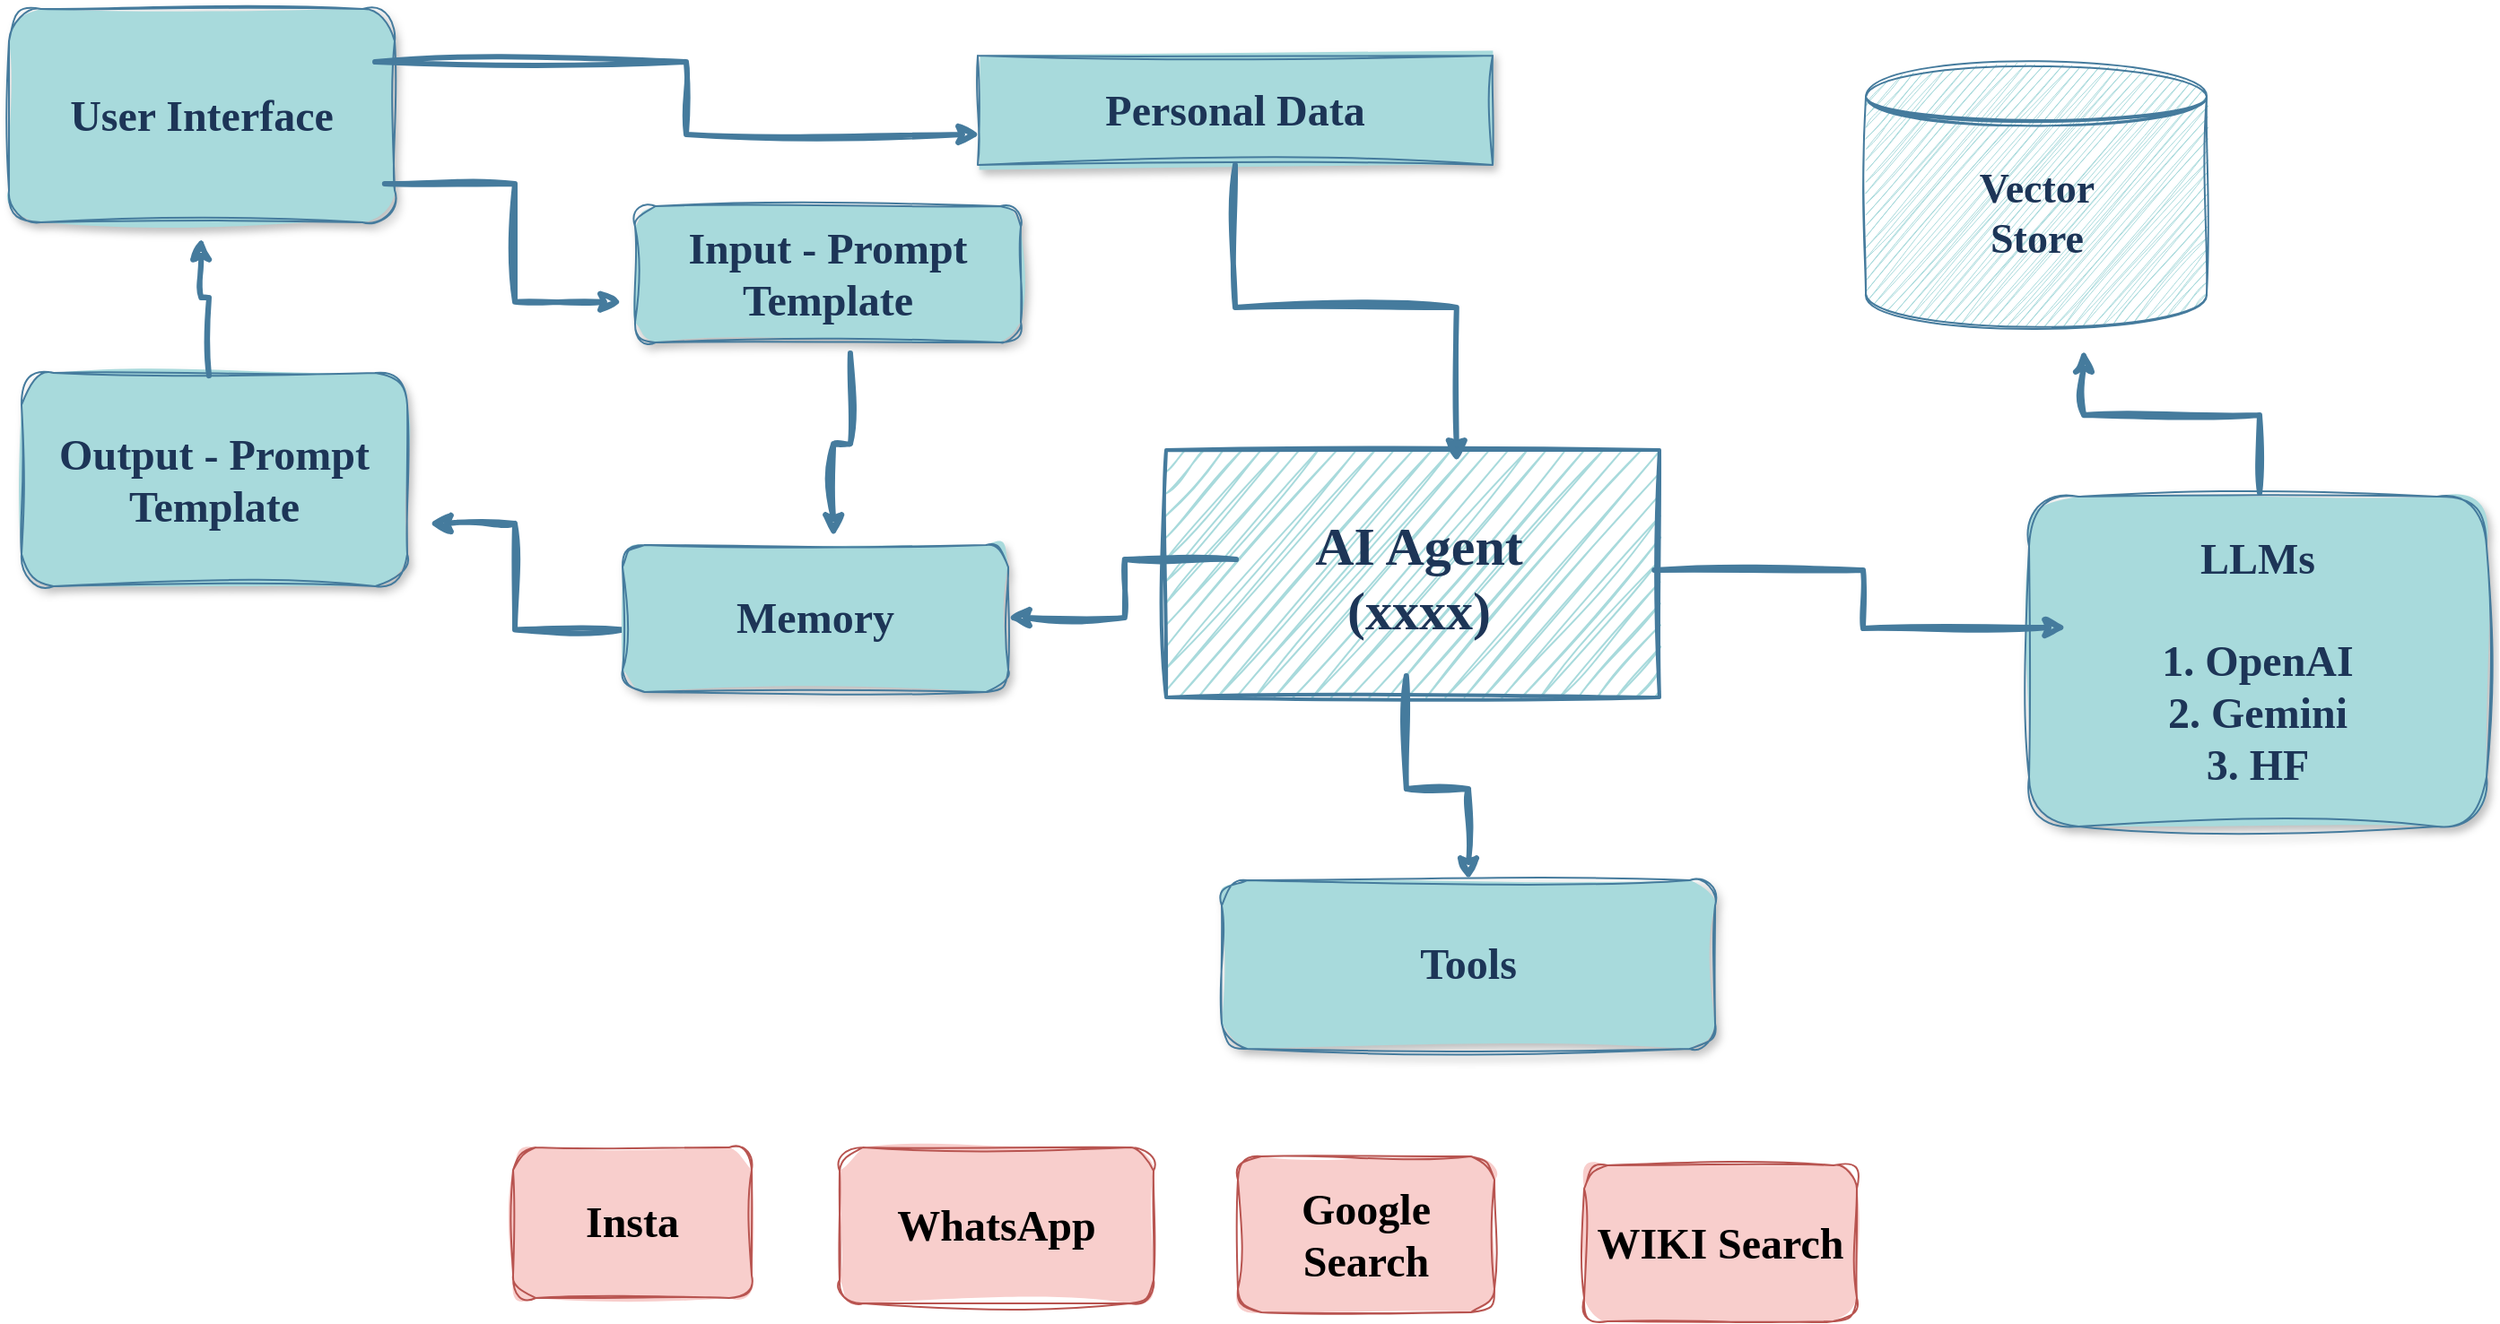 <mxfile version="26.1.1">
  <diagram name="Page-1" id="c7558073-3199-34d8-9f00-42111426c3f3">
    <mxGraphModel dx="2190" dy="1100" grid="0" gridSize="10" guides="0" tooltips="1" connect="0" arrows="0" fold="1" page="1" pageScale="1" pageWidth="850" pageHeight="1100" background="none" math="0" shadow="0" adaptiveColors="auto">
      <root>
        <object label="" id="0">
          <mxCell />
        </object>
        <mxCell id="1" parent="0" />
        <mxCell id="TeiEiH09iCQTftUvuPfI-18" value="" style="group;labelBackgroundColor=none;fontColor=#1D3557;sketch=1;curveFitting=1;jiggle=2;rounded=1;" vertex="1" connectable="0" parent="1">
          <mxGeometry x="736" y="334" width="275" height="138" as="geometry" />
        </mxCell>
        <mxCell id="TeiEiH09iCQTftUvuPfI-15" value="" style="rounded=0;whiteSpace=wrap;html=1;labelBackgroundColor=none;fillColor=#A8DADC;strokeColor=#457B9D;fontColor=#1D3557;glass=0;shadow=0;fontFamily=Helvetica;fillStyle=auto;strokeWidth=2;perimeterSpacing=1;imageAspect=0;fontSize=14;sketch=1;curveFitting=1;jiggle=2;" vertex="1" parent="TeiEiH09iCQTftUvuPfI-18">
          <mxGeometry width="275" height="138" as="geometry" />
        </mxCell>
        <mxCell id="TeiEiH09iCQTftUvuPfI-17" value="&lt;div&gt;AI Agent&lt;/div&gt;&lt;div&gt;(xxxx)&lt;br&gt;&lt;/div&gt;" style="text;html=1;align=center;verticalAlign=middle;whiteSpace=wrap;rounded=0;fontFamily=Comic Sans MS;fontColor=#1D3557;fontSize=30;fontStyle=1;labelBackgroundColor=none;sketch=1;curveFitting=1;jiggle=2;" vertex="1" parent="TeiEiH09iCQTftUvuPfI-18">
          <mxGeometry x="41.8" y="46.407" width="198.0" height="48.85" as="geometry" />
        </mxCell>
        <mxCell id="TeiEiH09iCQTftUvuPfI-22" value="Input - Prompt Template" style="text;html=1;align=center;verticalAlign=middle;whiteSpace=wrap;rounded=1;fontFamily=Comic Sans MS;fontSize=24;fontStyle=1;fillColor=#A8DADC;strokeColor=#457B9D;fillStyle=solid;shadow=1;labelBackgroundColor=none;fontColor=#1D3557;sketch=1;curveFitting=1;jiggle=2;" vertex="1" parent="1">
          <mxGeometry x="440" y="198" width="215" height="76" as="geometry" />
        </mxCell>
        <mxCell id="TeiEiH09iCQTftUvuPfI-23" value="Output - Prompt Template" style="text;html=1;align=center;verticalAlign=middle;whiteSpace=wrap;rounded=1;fontFamily=Comic Sans MS;fontSize=24;fontStyle=1;fillColor=#A8DADC;strokeColor=#457B9D;fillStyle=solid;shadow=1;labelBackgroundColor=none;fontColor=#1D3557;sketch=1;curveFitting=1;jiggle=2;" vertex="1" parent="1">
          <mxGeometry x="98" y="291" width="215" height="119" as="geometry" />
        </mxCell>
        <mxCell id="TeiEiH09iCQTftUvuPfI-24" value="User Interface" style="text;html=1;align=center;verticalAlign=middle;whiteSpace=wrap;rounded=1;fontFamily=Comic Sans MS;fontSize=24;fontStyle=1;fillColor=#A8DADC;strokeColor=#457B9D;fillStyle=solid;shadow=1;labelBackgroundColor=none;fontColor=#1D3557;sketch=1;curveFitting=1;jiggle=2;" vertex="1" parent="1">
          <mxGeometry x="91" y="88" width="215" height="119" as="geometry" />
        </mxCell>
        <object label="" text="Input - Prompt Template" id="TeiEiH09iCQTftUvuPfI-25">
          <mxCell style="edgeStyle=orthogonalEdgeStyle;rounded=0;orthogonalLoop=1;jettySize=auto;html=1;exitX=0.974;exitY=0.819;exitDx=0;exitDy=0;entryX=-0.033;entryY=0.702;entryDx=0;entryDy=0;strokeColor=#457B9D;fontColor=default;fillColor=#A8DADC;strokeWidth=3;labelBackgroundColor=none;entryPerimeter=0;exitPerimeter=0;sketch=1;curveFitting=1;jiggle=2;" edge="1" parent="1" source="TeiEiH09iCQTftUvuPfI-24" target="TeiEiH09iCQTftUvuPfI-22">
            <mxGeometry relative="1" as="geometry">
              <mxPoint x="908" y="384" as="sourcePoint" />
              <mxPoint x="451" y="478" as="targetPoint" />
            </mxGeometry>
          </mxCell>
        </object>
        <object label="" text="Input - Prompt Template" id="TeiEiH09iCQTftUvuPfI-26">
          <mxCell style="edgeStyle=orthogonalEdgeStyle;rounded=0;orthogonalLoop=1;jettySize=auto;html=1;exitX=0.558;exitY=1.079;exitDx=0;exitDy=0;strokeColor=#457B9D;fontColor=default;fillColor=#A8DADC;strokeWidth=3;labelBackgroundColor=none;exitPerimeter=0;entryX=0.547;entryY=-0.055;entryDx=0;entryDy=0;entryPerimeter=0;sketch=1;curveFitting=1;jiggle=2;" edge="1" parent="1" source="TeiEiH09iCQTftUvuPfI-22" target="TeiEiH09iCQTftUvuPfI-39">
            <mxGeometry relative="1" as="geometry">
              <mxPoint x="458" y="537" as="sourcePoint" />
              <mxPoint x="758" y="593" as="targetPoint" />
            </mxGeometry>
          </mxCell>
        </object>
        <object label="" text="Input - Prompt Template" id="TeiEiH09iCQTftUvuPfI-27">
          <mxCell style="edgeStyle=orthogonalEdgeStyle;rounded=0;orthogonalLoop=1;jettySize=auto;html=1;exitX=0.002;exitY=0.576;exitDx=0;exitDy=0;strokeColor=#457B9D;fontColor=default;fillColor=#A8DADC;strokeWidth=3;labelBackgroundColor=none;exitPerimeter=0;entryX=1.056;entryY=0.706;entryDx=0;entryDy=0;entryPerimeter=0;sketch=1;curveFitting=1;jiggle=2;" edge="1" parent="1" source="TeiEiH09iCQTftUvuPfI-39" target="TeiEiH09iCQTftUvuPfI-23">
            <mxGeometry relative="1" as="geometry">
              <mxPoint x="453" y="691" as="sourcePoint" />
              <mxPoint x="639" y="787" as="targetPoint" />
            </mxGeometry>
          </mxCell>
        </object>
        <object label="" text="Input - Prompt Template" id="TeiEiH09iCQTftUvuPfI-30">
          <mxCell style="edgeStyle=orthogonalEdgeStyle;rounded=0;orthogonalLoop=1;jettySize=auto;html=1;exitX=0.486;exitY=0.013;exitDx=0;exitDy=0;strokeColor=#457B9D;fontColor=default;fillColor=#A8DADC;strokeWidth=3;labelBackgroundColor=none;exitPerimeter=0;entryX=0.498;entryY=1.071;entryDx=0;entryDy=0;entryPerimeter=0;sketch=1;curveFitting=1;jiggle=2;" edge="1" parent="1" source="TeiEiH09iCQTftUvuPfI-23" target="TeiEiH09iCQTftUvuPfI-24">
            <mxGeometry relative="1" as="geometry">
              <mxPoint x="280" y="154" as="sourcePoint" />
              <mxPoint x="545" y="910" as="targetPoint" />
            </mxGeometry>
          </mxCell>
        </object>
        <mxCell id="TeiEiH09iCQTftUvuPfI-31" value="&lt;div&gt;LLMs&lt;/div&gt;&lt;div&gt;&lt;br&gt;&lt;/div&gt;&lt;div&gt;1. OpenAI&lt;/div&gt;&lt;div&gt;2. Gemini&lt;/div&gt;&lt;div&gt;3. HF&lt;br&gt;&lt;/div&gt;" style="text;html=1;align=center;verticalAlign=middle;whiteSpace=wrap;rounded=1;fontFamily=Comic Sans MS;fontSize=24;fontStyle=1;fillColor=#A8DADC;strokeColor=#457B9D;fillStyle=solid;shadow=1;labelBackgroundColor=none;fontColor=#1D3557;sketch=1;curveFitting=1;jiggle=2;" vertex="1" parent="1">
          <mxGeometry x="1217" y="360" width="255" height="184" as="geometry" />
        </mxCell>
        <mxCell id="TeiEiH09iCQTftUvuPfI-32" value="Personal Data" style="text;html=1;align=center;verticalAlign=middle;whiteSpace=wrap;rounded=0;fontFamily=Comic Sans MS;fontSize=24;fontStyle=1;fillColor=#A8DADC;strokeColor=#457B9D;fillStyle=solid;shadow=1;labelBackgroundColor=none;fontColor=#1D3557;sketch=1;curveFitting=1;jiggle=2;" vertex="1" parent="1">
          <mxGeometry x="631" y="114" width="287" height="61" as="geometry" />
        </mxCell>
        <object label="" text="Input - Prompt Template" id="TeiEiH09iCQTftUvuPfI-34">
          <mxCell style="edgeStyle=orthogonalEdgeStyle;rounded=0;orthogonalLoop=1;jettySize=auto;html=1;entryX=0.005;entryY=0.721;entryDx=0;entryDy=0;strokeColor=#457B9D;fontColor=default;fillColor=#A8DADC;strokeWidth=3;labelBackgroundColor=none;entryPerimeter=0;sketch=1;curveFitting=1;jiggle=2;exitX=0.949;exitY=0.248;exitDx=0;exitDy=0;exitPerimeter=0;" edge="1" parent="1" source="TeiEiH09iCQTftUvuPfI-24" target="TeiEiH09iCQTftUvuPfI-32">
            <mxGeometry relative="1" as="geometry">
              <mxPoint x="280" y="154" as="sourcePoint" />
              <mxPoint x="375" y="218" as="targetPoint" />
            </mxGeometry>
          </mxCell>
        </object>
        <object label="" text="Input - Prompt Template" id="TeiEiH09iCQTftUvuPfI-35">
          <mxCell style="edgeStyle=orthogonalEdgeStyle;rounded=0;orthogonalLoop=1;jettySize=auto;html=1;entryX=0.588;entryY=0.057;entryDx=0;entryDy=0;strokeColor=#457B9D;fontColor=default;fillColor=#A8DADC;strokeWidth=3;labelBackgroundColor=none;entryPerimeter=0;sketch=1;curveFitting=1;jiggle=2;" edge="1" parent="1" source="TeiEiH09iCQTftUvuPfI-32" target="TeiEiH09iCQTftUvuPfI-15">
            <mxGeometry relative="1" as="geometry">
              <mxPoint x="818" y="710" as="sourcePoint" />
              <mxPoint x="1195" y="703" as="targetPoint" />
            </mxGeometry>
          </mxCell>
        </object>
        <object label="" text="Input - Prompt Template" id="TeiEiH09iCQTftUvuPfI-36">
          <mxCell style="edgeStyle=orthogonalEdgeStyle;rounded=0;orthogonalLoop=1;jettySize=auto;html=1;exitX=0.986;exitY=0.486;exitDx=0;exitDy=0;strokeColor=#457B9D;fontColor=default;fillColor=#A8DADC;strokeWidth=3;labelBackgroundColor=none;exitPerimeter=0;sketch=1;curveFitting=1;jiggle=2;" edge="1" parent="1" source="TeiEiH09iCQTftUvuPfI-15">
            <mxGeometry relative="1" as="geometry">
              <mxPoint x="1003" y="387" as="sourcePoint" />
              <mxPoint x="1238" y="433" as="targetPoint" />
            </mxGeometry>
          </mxCell>
        </object>
        <mxCell id="TeiEiH09iCQTftUvuPfI-38" value="" style="group;rounded=0;labelBackgroundColor=none;fontColor=#1D3557;sketch=1;curveFitting=1;jiggle=2;" vertex="1" connectable="0" parent="1">
          <mxGeometry x="1126" y="118" width="190" height="151" as="geometry" />
        </mxCell>
        <mxCell id="TeiEiH09iCQTftUvuPfI-33" value="" style="shape=datastore;whiteSpace=wrap;html=1;hachureGap=4;strokeColor=#457B9D;fontFamily=Architects Daughter;fontSource=https%3A%2F%2Ffonts.googleapis.com%2Fcss%3Ffamily%3DArchitects%2BDaughter;fontColor=#1D3557;fillColor=#A8DADC;labelBackgroundColor=none;sketch=1;curveFitting=1;jiggle=2;rounded=0;" vertex="1" parent="TeiEiH09iCQTftUvuPfI-38">
          <mxGeometry width="190" height="148" as="geometry" />
        </mxCell>
        <mxCell id="TeiEiH09iCQTftUvuPfI-37" value="Vector Store" style="text;html=1;align=center;verticalAlign=middle;whiteSpace=wrap;rounded=0;fontFamily=Comic Sans MS;strokeColor=none;fontSize=23;fontStyle=1;labelBackgroundColor=none;fontColor=#1D3557;sketch=1;curveFitting=1;jiggle=2;" vertex="1" parent="TeiEiH09iCQTftUvuPfI-38">
          <mxGeometry x="40" y="16" width="111" height="135" as="geometry" />
        </mxCell>
        <mxCell id="TeiEiH09iCQTftUvuPfI-39" value="Memory" style="text;html=1;align=center;verticalAlign=middle;whiteSpace=wrap;rounded=1;fontFamily=Comic Sans MS;fontSize=24;fontStyle=1;fillColor=#A8DADC;strokeColor=#457B9D;fillStyle=solid;shadow=1;labelBackgroundColor=none;fontColor=#1D3557;sketch=1;curveFitting=1;jiggle=2;" vertex="1" parent="1">
          <mxGeometry x="433" y="387" width="215" height="82" as="geometry" />
        </mxCell>
        <mxCell id="TeiEiH09iCQTftUvuPfI-40" value="Tools" style="text;html=1;align=center;verticalAlign=middle;whiteSpace=wrap;rounded=1;fontFamily=Comic Sans MS;fontSize=24;fontStyle=1;fillColor=#A8DADC;strokeColor=#457B9D;fillStyle=solid;shadow=1;labelBackgroundColor=none;fontColor=#1D3557;sketch=1;curveFitting=1;jiggle=2;" vertex="1" parent="1">
          <mxGeometry x="767" y="574" width="275" height="94" as="geometry" />
        </mxCell>
        <object label="" text="Input - Prompt Template" id="TeiEiH09iCQTftUvuPfI-41">
          <mxCell style="edgeStyle=orthogonalEdgeStyle;rounded=0;orthogonalLoop=1;jettySize=auto;html=1;strokeColor=#457B9D;fontColor=default;fillColor=#A8DADC;strokeWidth=3;labelBackgroundColor=none;entryX=0.998;entryY=0.494;entryDx=0;entryDy=0;entryPerimeter=0;sketch=1;curveFitting=1;jiggle=2;exitX=-0.014;exitY=0.299;exitDx=0;exitDy=0;exitPerimeter=0;" edge="1" parent="1" source="TeiEiH09iCQTftUvuPfI-17" target="TeiEiH09iCQTftUvuPfI-39">
            <mxGeometry relative="1" as="geometry">
              <mxPoint x="721" y="398" as="sourcePoint" />
              <mxPoint x="678" y="485" as="targetPoint" />
            </mxGeometry>
          </mxCell>
        </object>
        <object label="" text="Input - Prompt Template" id="TeiEiH09iCQTftUvuPfI-42">
          <mxCell style="edgeStyle=orthogonalEdgeStyle;rounded=0;orthogonalLoop=1;jettySize=auto;html=1;exitX=0.487;exitY=0.907;exitDx=0;exitDy=0;strokeColor=#457B9D;fontColor=default;fillColor=#A8DADC;strokeWidth=3;labelBackgroundColor=none;exitPerimeter=0;sketch=1;curveFitting=1;jiggle=2;" edge="1" parent="1" source="TeiEiH09iCQTftUvuPfI-15" target="TeiEiH09iCQTftUvuPfI-40">
            <mxGeometry relative="1" as="geometry">
              <mxPoint x="1008" y="699" as="sourcePoint" />
              <mxPoint x="1293" y="795" as="targetPoint" />
            </mxGeometry>
          </mxCell>
        </object>
        <object label="" text="Input - Prompt Template" id="TeiEiH09iCQTftUvuPfI-43">
          <mxCell style="edgeStyle=orthogonalEdgeStyle;rounded=0;orthogonalLoop=1;jettySize=auto;html=1;exitX=0.504;exitY=-0.011;exitDx=0;exitDy=0;entryX=0.734;entryY=1.067;entryDx=0;entryDy=0;strokeColor=#457B9D;fontColor=default;fillColor=#A8DADC;strokeWidth=3;labelBackgroundColor=none;entryPerimeter=0;exitPerimeter=0;jumpStyle=arc;sketch=1;curveFitting=1;jiggle=2;flowAnimation=0;" edge="1" parent="1" source="TeiEiH09iCQTftUvuPfI-31" target="TeiEiH09iCQTftUvuPfI-37">
            <mxGeometry relative="1" as="geometry">
              <mxPoint x="1078" y="344" as="sourcePoint" />
              <mxPoint x="1353" y="447" as="targetPoint" />
            </mxGeometry>
          </mxCell>
        </object>
        <mxCell id="TeiEiH09iCQTftUvuPfI-45" value="WIKI Search" style="text;html=1;align=center;verticalAlign=middle;whiteSpace=wrap;rounded=1;fontFamily=Comic Sans MS;fontSize=24;fontStyle=1;fillColor=#f8cecc;strokeColor=#b85450;fillStyle=solid;shadow=0;labelBackgroundColor=none;sketch=1;curveFitting=1;jiggle=2;glass=0;" vertex="1" parent="1">
          <mxGeometry x="969" y="733" width="152" height="87" as="geometry" />
        </mxCell>
        <mxCell id="TeiEiH09iCQTftUvuPfI-46" value="Google Search" style="text;html=1;align=center;verticalAlign=middle;whiteSpace=wrap;rounded=1;fontFamily=Comic Sans MS;fontSize=24;fontStyle=1;fillColor=#f8cecc;strokeColor=#b85450;fillStyle=solid;shadow=0;labelBackgroundColor=none;sketch=1;curveFitting=1;jiggle=2;glass=0;" vertex="1" parent="1">
          <mxGeometry x="776" y="728" width="143" height="87" as="geometry" />
        </mxCell>
        <mxCell id="TeiEiH09iCQTftUvuPfI-47" value="WhatsApp" style="text;html=1;align=center;verticalAlign=middle;whiteSpace=wrap;rounded=1;fontFamily=Comic Sans MS;fontSize=24;fontStyle=1;fillColor=#f8cecc;strokeColor=#b85450;fillStyle=solid;shadow=0;labelBackgroundColor=none;sketch=1;curveFitting=1;jiggle=2;glass=0;" vertex="1" parent="1">
          <mxGeometry x="554" y="723" width="175" height="87" as="geometry" />
        </mxCell>
        <mxCell id="TeiEiH09iCQTftUvuPfI-48" value="Insta" style="text;html=1;align=center;verticalAlign=middle;whiteSpace=wrap;rounded=1;fontFamily=Comic Sans MS;fontSize=24;fontStyle=1;fillColor=#f8cecc;strokeColor=#b85450;fillStyle=solid;shadow=0;labelBackgroundColor=none;sketch=1;curveFitting=1;jiggle=2;glass=0;" vertex="1" parent="1">
          <mxGeometry x="372" y="723" width="133" height="84" as="geometry" />
        </mxCell>
      </root>
    </mxGraphModel>
  </diagram>
</mxfile>
